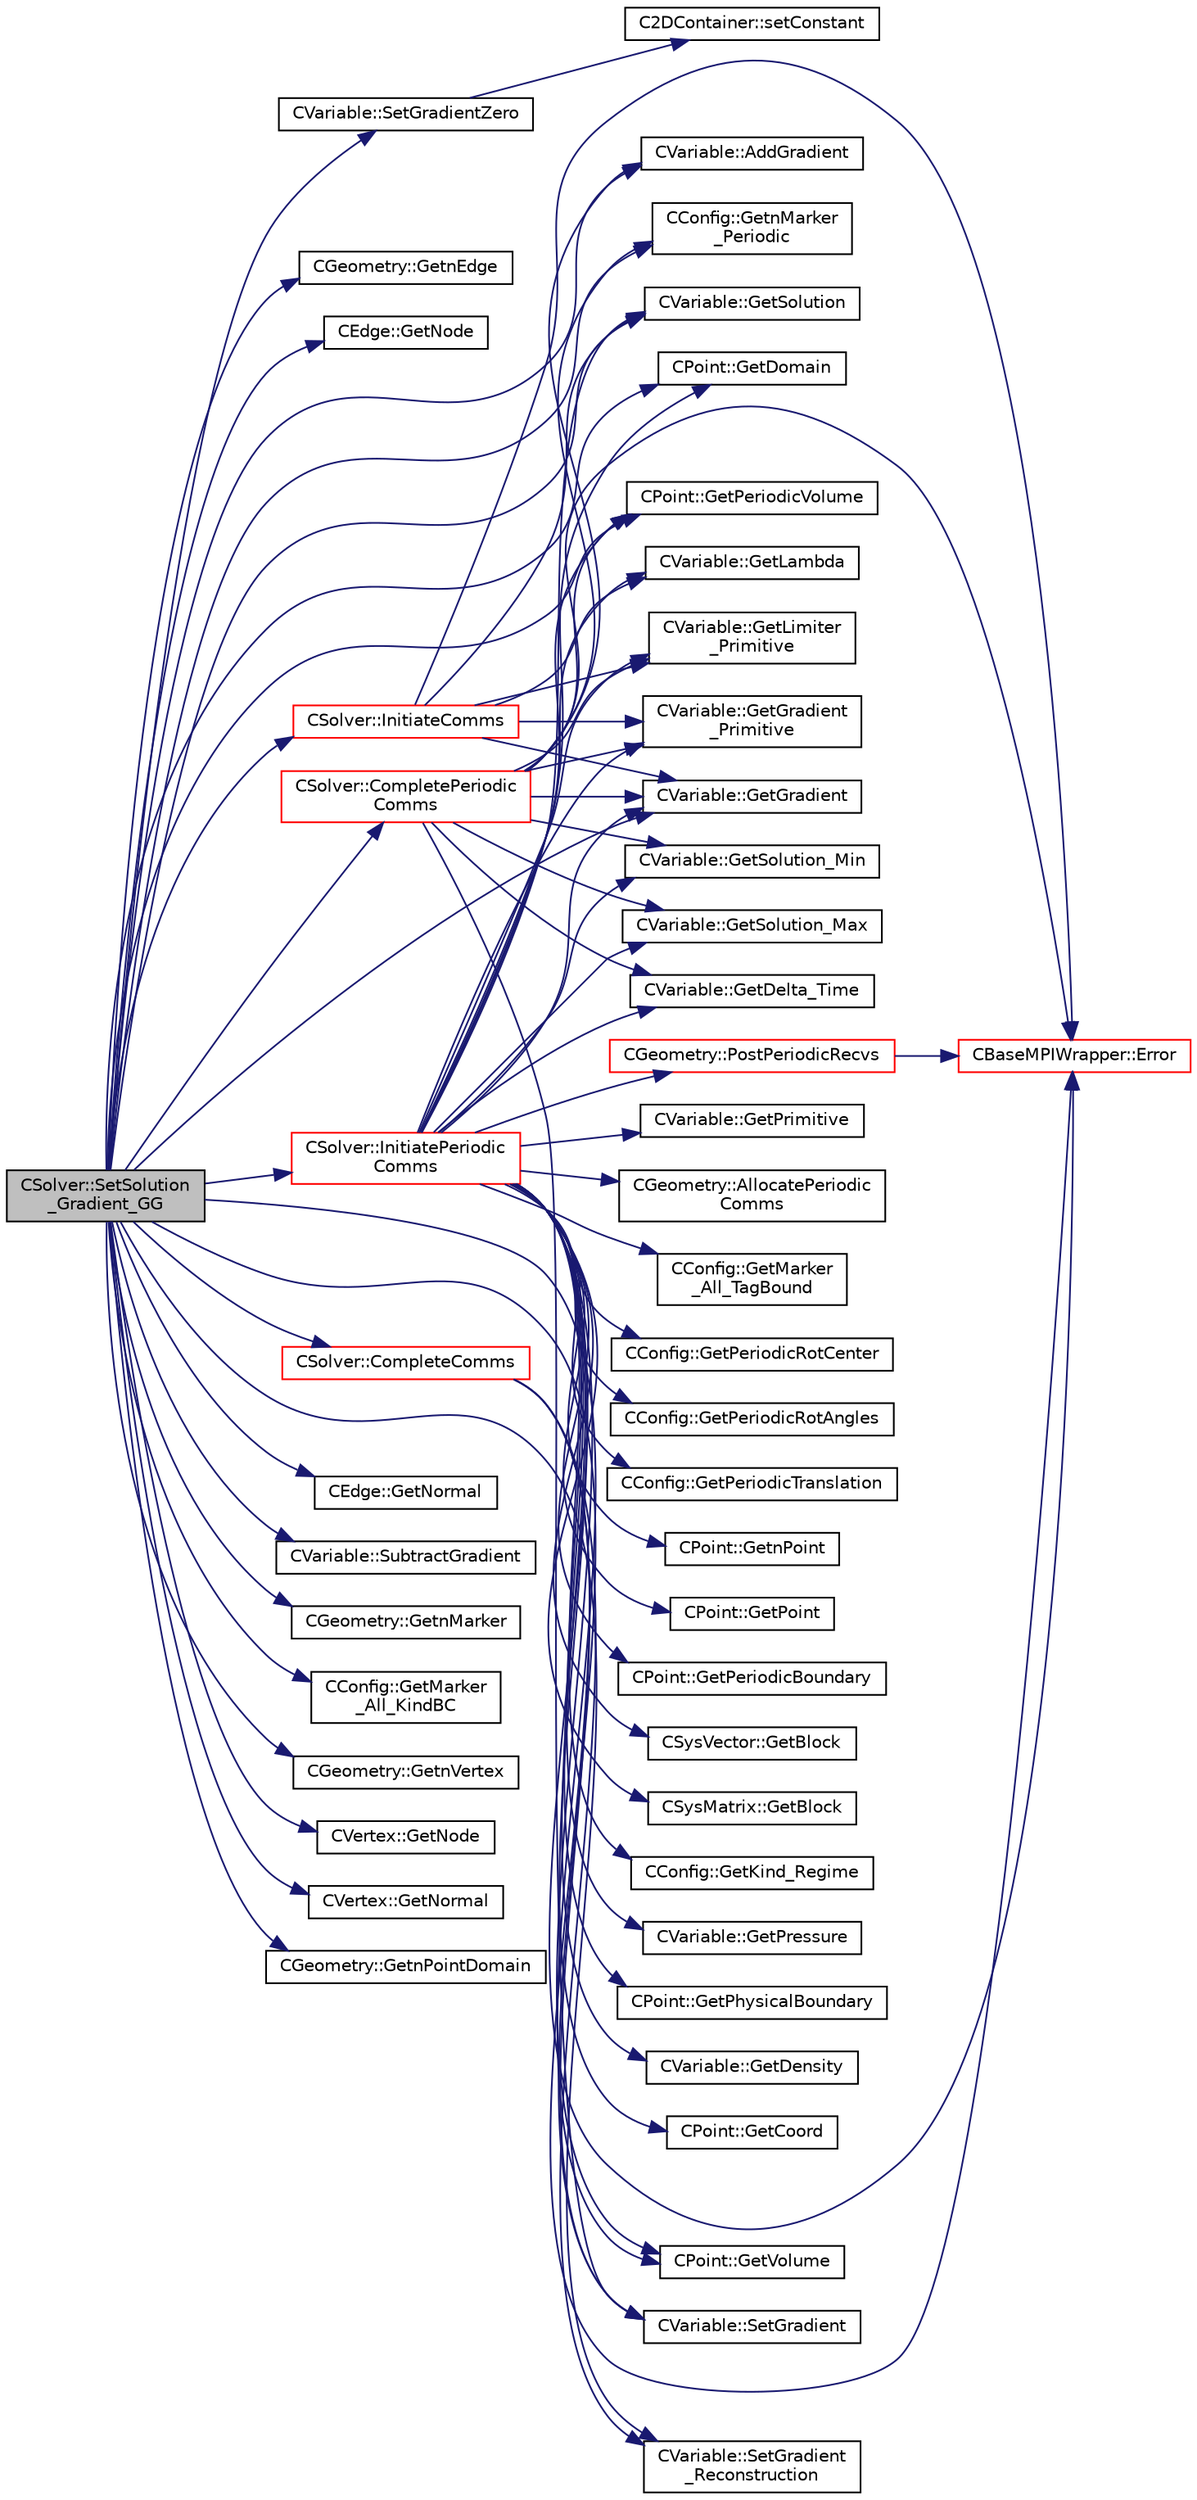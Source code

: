 digraph "CSolver::SetSolution_Gradient_GG"
{
  edge [fontname="Helvetica",fontsize="10",labelfontname="Helvetica",labelfontsize="10"];
  node [fontname="Helvetica",fontsize="10",shape=record];
  rankdir="LR";
  Node4872 [label="CSolver::SetSolution\l_Gradient_GG",height=0.2,width=0.4,color="black", fillcolor="grey75", style="filled", fontcolor="black"];
  Node4872 -> Node4873 [color="midnightblue",fontsize="10",style="solid",fontname="Helvetica"];
  Node4873 [label="CVariable::SetGradientZero",height=0.2,width=0.4,color="black", fillcolor="white", style="filled",URL="$class_c_variable.html#af7d94f7433dd53467991e11f3aeaeb96",tooltip="Set to zero the gradient of the solution. "];
  Node4873 -> Node4874 [color="midnightblue",fontsize="10",style="solid",fontname="Helvetica"];
  Node4874 [label="C2DContainer::setConstant",height=0.2,width=0.4,color="black", fillcolor="white", style="filled",URL="$class_c2_d_container.html#ab9f8a545ab85abdd3291f0f65b4f411b",tooltip="Set value of all entries to \"value\". "];
  Node4872 -> Node4875 [color="midnightblue",fontsize="10",style="solid",fontname="Helvetica"];
  Node4875 [label="CGeometry::GetnEdge",height=0.2,width=0.4,color="black", fillcolor="white", style="filled",URL="$class_c_geometry.html#a7d6e1e1d1e46da8f55ecbe1a9380530a",tooltip="Get number of edges. "];
  Node4872 -> Node4876 [color="midnightblue",fontsize="10",style="solid",fontname="Helvetica"];
  Node4876 [label="CEdge::GetNode",height=0.2,width=0.4,color="black", fillcolor="white", style="filled",URL="$class_c_edge.html#aee33b61d646e3fe59a4e23284ab1bf33",tooltip="Get the nodes of the edge. "];
  Node4872 -> Node4877 [color="midnightblue",fontsize="10",style="solid",fontname="Helvetica"];
  Node4877 [label="CVariable::GetSolution",height=0.2,width=0.4,color="black", fillcolor="white", style="filled",URL="$class_c_variable.html#a261483e39c23c1de7cb9aea7e917c121",tooltip="Get the solution. "];
  Node4872 -> Node4878 [color="midnightblue",fontsize="10",style="solid",fontname="Helvetica"];
  Node4878 [label="CEdge::GetNormal",height=0.2,width=0.4,color="black", fillcolor="white", style="filled",URL="$class_c_edge.html#ada210a6f0643f444e7e491fc4ed9e662",tooltip="Copy the the normal vector of a face. "];
  Node4872 -> Node4879 [color="midnightblue",fontsize="10",style="solid",fontname="Helvetica"];
  Node4879 [label="CPoint::GetDomain",height=0.2,width=0.4,color="black", fillcolor="white", style="filled",URL="$class_c_point.html#a1d7e22a60d4cfef356af1cba2bab3e55",tooltip="For parallel computation, its indicates if a point must be computed or not. "];
  Node4872 -> Node4880 [color="midnightblue",fontsize="10",style="solid",fontname="Helvetica"];
  Node4880 [label="CVariable::AddGradient",height=0.2,width=0.4,color="black", fillcolor="white", style="filled",URL="$class_c_variable.html#ab3f899ee0f7b110cdd17d84dc880552a",tooltip="Add value to the solution gradient. "];
  Node4872 -> Node4881 [color="midnightblue",fontsize="10",style="solid",fontname="Helvetica"];
  Node4881 [label="CVariable::SubtractGradient",height=0.2,width=0.4,color="black", fillcolor="white", style="filled",URL="$class_c_variable.html#a5a91f9f34e1f0fc9f4e65933e114ec22",tooltip="Subtract value to the solution gradient. "];
  Node4872 -> Node4882 [color="midnightblue",fontsize="10",style="solid",fontname="Helvetica"];
  Node4882 [label="CGeometry::GetnMarker",height=0.2,width=0.4,color="black", fillcolor="white", style="filled",URL="$class_c_geometry.html#a3c899d1370312702c189a8ee95a63ef7",tooltip="Get number of markers. "];
  Node4872 -> Node4883 [color="midnightblue",fontsize="10",style="solid",fontname="Helvetica"];
  Node4883 [label="CConfig::GetMarker\l_All_KindBC",height=0.2,width=0.4,color="black", fillcolor="white", style="filled",URL="$class_c_config.html#a57d43acc1457d2d27095ce006218862e",tooltip="Get the kind of boundary for each marker. "];
  Node4872 -> Node4884 [color="midnightblue",fontsize="10",style="solid",fontname="Helvetica"];
  Node4884 [label="CGeometry::GetnVertex",height=0.2,width=0.4,color="black", fillcolor="white", style="filled",URL="$class_c_geometry.html#a55427e474834af1941e13750b17975be",tooltip="Get number of vertices. "];
  Node4872 -> Node4885 [color="midnightblue",fontsize="10",style="solid",fontname="Helvetica"];
  Node4885 [label="CVertex::GetNode",height=0.2,width=0.4,color="black", fillcolor="white", style="filled",URL="$class_c_vertex.html#a95c513bf927464157ed96b6c79779a1f",tooltip="Get the node of the vertex. "];
  Node4872 -> Node4886 [color="midnightblue",fontsize="10",style="solid",fontname="Helvetica"];
  Node4886 [label="CVertex::GetNormal",height=0.2,width=0.4,color="black", fillcolor="white", style="filled",URL="$class_c_vertex.html#a0d289163c6f3384822fcb9ae86fc1c39",tooltip="Copy the the normal vector of a face. "];
  Node4872 -> Node4887 [color="midnightblue",fontsize="10",style="solid",fontname="Helvetica"];
  Node4887 [label="CConfig::GetnMarker\l_Periodic",height=0.2,width=0.4,color="black", fillcolor="white", style="filled",URL="$class_c_config.html#acb987cc89f9d201ece1b664c2a2a594d",tooltip="Get the total number of periodic markers. "];
  Node4872 -> Node4888 [color="midnightblue",fontsize="10",style="solid",fontname="Helvetica"];
  Node4888 [label="CSolver::InitiatePeriodic\lComms",height=0.2,width=0.4,color="red", fillcolor="white", style="filled",URL="$class_c_solver.html#aab8e1cac165d11ef85d9dd5588b3ea03",tooltip="Routine to load a solver quantity into the data structures for MPI periodic communication and to laun..."];
  Node4888 -> Node4889 [color="midnightblue",fontsize="10",style="solid",fontname="Helvetica"];
  Node4889 [label="CBaseMPIWrapper::Error",height=0.2,width=0.4,color="red", fillcolor="white", style="filled",URL="$class_c_base_m_p_i_wrapper.html#a04457c47629bda56704e6a8804833eeb"];
  Node4888 -> Node4891 [color="midnightblue",fontsize="10",style="solid",fontname="Helvetica"];
  Node4891 [label="CGeometry::AllocatePeriodic\lComms",height=0.2,width=0.4,color="black", fillcolor="white", style="filled",URL="$class_c_geometry.html#a3c81679606eb3deaf3bd0c4294a80eae",tooltip="Routine to allocate buffers for periodic communications. Also called to dynamically reallocate if not..."];
  Node4888 -> Node4892 [color="midnightblue",fontsize="10",style="solid",fontname="Helvetica"];
  Node4892 [label="CGeometry::PostPeriodicRecvs",height=0.2,width=0.4,color="red", fillcolor="white", style="filled",URL="$class_c_geometry.html#af70a67a8eee173285714b2eb5b819f46",tooltip="Routine to launch non-blocking recvs only for all periodic communication with neighboring partitions..."];
  Node4892 -> Node4889 [color="midnightblue",fontsize="10",style="solid",fontname="Helvetica"];
  Node4888 -> Node4894 [color="midnightblue",fontsize="10",style="solid",fontname="Helvetica"];
  Node4894 [label="CConfig::GetMarker\l_All_TagBound",height=0.2,width=0.4,color="black", fillcolor="white", style="filled",URL="$class_c_config.html#a967e969a3beb24bb6e57d7036af003be",tooltip="Get the index of the surface defined in the geometry file. "];
  Node4888 -> Node4895 [color="midnightblue",fontsize="10",style="solid",fontname="Helvetica"];
  Node4895 [label="CConfig::GetPeriodicRotCenter",height=0.2,width=0.4,color="black", fillcolor="white", style="filled",URL="$class_c_config.html#a69c3c48e964a0d99ed7c0e73c679167a",tooltip="Center of rotation for a rotational periodic boundary. "];
  Node4888 -> Node4896 [color="midnightblue",fontsize="10",style="solid",fontname="Helvetica"];
  Node4896 [label="CConfig::GetPeriodicRotAngles",height=0.2,width=0.4,color="black", fillcolor="white", style="filled",URL="$class_c_config.html#a8b427e418c23b7e25da647fb21024098",tooltip="Angles of rotation for a rotational periodic boundary. "];
  Node4888 -> Node4897 [color="midnightblue",fontsize="10",style="solid",fontname="Helvetica"];
  Node4897 [label="CConfig::GetPeriodicTranslation",height=0.2,width=0.4,color="black", fillcolor="white", style="filled",URL="$class_c_config.html#a5e243bf56db6d47df20d342167350f32",tooltip="Translation vector for a rotational periodic boundary. "];
  Node4888 -> Node4898 [color="midnightblue",fontsize="10",style="solid",fontname="Helvetica"];
  Node4898 [label="CPoint::GetVolume",height=0.2,width=0.4,color="black", fillcolor="white", style="filled",URL="$class_c_point.html#a3c526a15e767c7de9cf163800aa581e5",tooltip="Get area or volume of the control volume. "];
  Node4888 -> Node4899 [color="midnightblue",fontsize="10",style="solid",fontname="Helvetica"];
  Node4899 [label="CPoint::GetPeriodicVolume",height=0.2,width=0.4,color="black", fillcolor="white", style="filled",URL="$class_c_point.html#a2d3f78f1d6fc4783b1d8a0bd10100b38",tooltip="Get the missing component of area or volume for a control volume on a periodic marker. "];
  Node4888 -> Node4900 [color="midnightblue",fontsize="10",style="solid",fontname="Helvetica"];
  Node4900 [label="CPoint::GetnPoint",height=0.2,width=0.4,color="black", fillcolor="white", style="filled",URL="$class_c_point.html#adbb78f3c01711ed0349897f845e3f2d8",tooltip="Get the number of points that compose the control volume. "];
  Node4888 -> Node4901 [color="midnightblue",fontsize="10",style="solid",fontname="Helvetica"];
  Node4901 [label="CPoint::GetPoint",height=0.2,width=0.4,color="black", fillcolor="white", style="filled",URL="$class_c_point.html#aab08fdab4e59c01d822afca5335a86af",tooltip="Get all the points that compose the control volume. "];
  Node4888 -> Node4902 [color="midnightblue",fontsize="10",style="solid",fontname="Helvetica"];
  Node4902 [label="CPoint::GetPeriodicBoundary",height=0.2,width=0.4,color="black", fillcolor="white", style="filled",URL="$class_c_point.html#ac242cdddc7cef6211b26e7c3098895d2",tooltip="Provides information about if a point belongs to a periodic boundary (without MPI). "];
  Node4888 -> Node4903 [color="midnightblue",fontsize="10",style="solid",fontname="Helvetica"];
  Node4903 [label="CSysVector::GetBlock",height=0.2,width=0.4,color="black", fillcolor="white", style="filled",URL="$class_c_sys_vector.html#a0f53b910eb47537bbedcade1fa4b7e5e",tooltip="Get the value of the residual. "];
  Node4888 -> Node4904 [color="midnightblue",fontsize="10",style="solid",fontname="Helvetica"];
  Node4904 [label="CVariable::GetDelta_Time",height=0.2,width=0.4,color="black", fillcolor="white", style="filled",URL="$class_c_variable.html#aef3ea2cd0a87d55835bb2bd332678489",tooltip="Get the value of the time step. "];
  Node4888 -> Node4905 [color="midnightblue",fontsize="10",style="solid",fontname="Helvetica"];
  Node4905 [label="CSysMatrix::GetBlock",height=0.2,width=0.4,color="black", fillcolor="white", style="filled",URL="$class_c_sys_matrix.html#a9ec390e1dd36f2e71ecbac8f73805d57",tooltip="Get a pointer to the start of block \"ij\". "];
  Node4888 -> Node4877 [color="midnightblue",fontsize="10",style="solid",fontname="Helvetica"];
  Node4888 -> Node4906 [color="midnightblue",fontsize="10",style="solid",fontname="Helvetica"];
  Node4906 [label="CConfig::GetKind_Regime",height=0.2,width=0.4,color="black", fillcolor="white", style="filled",URL="$class_c_config.html#a66ca7e620390a81cd49cd0a00716128e",tooltip="Governing equations of the flow (it can be different from the run time equation). ..."];
  Node4888 -> Node4907 [color="midnightblue",fontsize="10",style="solid",fontname="Helvetica"];
  Node4907 [label="CVariable::GetPressure",height=0.2,width=0.4,color="black", fillcolor="white", style="filled",URL="$class_c_variable.html#ad08820234eeedeb13105e603af2c67ad",tooltip="A virtual member. "];
  Node4888 -> Node4908 [color="midnightblue",fontsize="10",style="solid",fontname="Helvetica"];
  Node4908 [label="CPoint::GetPhysicalBoundary",height=0.2,width=0.4,color="black", fillcolor="white", style="filled",URL="$class_c_point.html#a4eb5465beab412d0783a22515db2174d",tooltip="Provides information about if a point belong to the physical boundaries (without MPI). "];
  Node4888 -> Node4879 [color="midnightblue",fontsize="10",style="solid",fontname="Helvetica"];
  Node4888 -> Node4909 [color="midnightblue",fontsize="10",style="solid",fontname="Helvetica"];
  Node4909 [label="CVariable::GetLambda",height=0.2,width=0.4,color="black", fillcolor="white", style="filled",URL="$class_c_variable.html#af0b6afbd2666eab791d902f50fc3e869",tooltip="Get the value of the spectral radius. "];
  Node4888 -> Node4910 [color="midnightblue",fontsize="10",style="solid",fontname="Helvetica"];
  Node4910 [label="CVariable::GetDensity",height=0.2,width=0.4,color="black", fillcolor="white", style="filled",URL="$class_c_variable.html#a4892ca545884011b7903a8e35c43b43f",tooltip="A virtual member. "];
  Node4888 -> Node4911 [color="midnightblue",fontsize="10",style="solid",fontname="Helvetica"];
  Node4911 [label="CVariable::GetGradient",height=0.2,width=0.4,color="black", fillcolor="white", style="filled",URL="$class_c_variable.html#a7b58da4a928d622e7c2d4b4db047769d",tooltip="Get the value of the solution gradient. "];
  Node4888 -> Node4912 [color="midnightblue",fontsize="10",style="solid",fontname="Helvetica"];
  Node4912 [label="CVariable::GetGradient\l_Primitive",height=0.2,width=0.4,color="black", fillcolor="white", style="filled",URL="$class_c_variable.html#a8b7f4e020a837b1fe639e8d875f964d5",tooltip="A virtual member. "];
  Node4888 -> Node4913 [color="midnightblue",fontsize="10",style="solid",fontname="Helvetica"];
  Node4913 [label="CPoint::GetCoord",height=0.2,width=0.4,color="black", fillcolor="white", style="filled",URL="$class_c_point.html#a95fe081d22e96e190cb3edcbf0d6525f",tooltip="Get the coordinates dor the control volume. "];
  Node4888 -> Node4914 [color="midnightblue",fontsize="10",style="solid",fontname="Helvetica"];
  Node4914 [label="CVariable::GetPrimitive",height=0.2,width=0.4,color="black", fillcolor="white", style="filled",URL="$class_c_variable.html#abe38982ec51efc8391ef27fc434f37ad",tooltip="A virtual member. "];
  Node4888 -> Node4915 [color="midnightblue",fontsize="10",style="solid",fontname="Helvetica"];
  Node4915 [label="CVariable::GetSolution_Min",height=0.2,width=0.4,color="black", fillcolor="white", style="filled",URL="$class_c_variable.html#adecad935b4b50fe524794f3bbfa7f98a",tooltip="Set the value of the preconditioner Beta. "];
  Node4888 -> Node4916 [color="midnightblue",fontsize="10",style="solid",fontname="Helvetica"];
  Node4916 [label="CVariable::GetSolution_Max",height=0.2,width=0.4,color="black", fillcolor="white", style="filled",URL="$class_c_variable.html#a235abab71725225217916a7c7720fc04",tooltip="Get the value of the min solution. "];
  Node4888 -> Node4917 [color="midnightblue",fontsize="10",style="solid",fontname="Helvetica"];
  Node4917 [label="CVariable::GetLimiter\l_Primitive",height=0.2,width=0.4,color="black", fillcolor="white", style="filled",URL="$class_c_variable.html#a16ceb9b6d42113b37bb6f19652b22ed4",tooltip="A virtual member. "];
  Node4872 -> Node4921 [color="midnightblue",fontsize="10",style="solid",fontname="Helvetica"];
  Node4921 [label="CSolver::CompletePeriodic\lComms",height=0.2,width=0.4,color="red", fillcolor="white", style="filled",URL="$class_c_solver.html#a7e77df2076057995213de49d4ca2e7c7",tooltip="Routine to complete the set of non-blocking periodic communications launched by InitiatePeriodicComms..."];
  Node4921 -> Node4887 [color="midnightblue",fontsize="10",style="solid",fontname="Helvetica"];
  Node4921 -> Node4899 [color="midnightblue",fontsize="10",style="solid",fontname="Helvetica"];
  Node4921 -> Node4904 [color="midnightblue",fontsize="10",style="solid",fontname="Helvetica"];
  Node4921 -> Node4935 [color="midnightblue",fontsize="10",style="solid",fontname="Helvetica"];
  Node4935 [label="CVariable::SetGradient",height=0.2,width=0.4,color="black", fillcolor="white", style="filled",URL="$class_c_variable.html#ac8c7b0cf3048fa7610597fe9660bc325",tooltip="Set the gradient of the solution. "];
  Node4921 -> Node4911 [color="midnightblue",fontsize="10",style="solid",fontname="Helvetica"];
  Node4921 -> Node4912 [color="midnightblue",fontsize="10",style="solid",fontname="Helvetica"];
  Node4921 -> Node4880 [color="midnightblue",fontsize="10",style="solid",fontname="Helvetica"];
  Node4921 -> Node4915 [color="midnightblue",fontsize="10",style="solid",fontname="Helvetica"];
  Node4921 -> Node4916 [color="midnightblue",fontsize="10",style="solid",fontname="Helvetica"];
  Node4921 -> Node4917 [color="midnightblue",fontsize="10",style="solid",fontname="Helvetica"];
  Node4921 -> Node4889 [color="midnightblue",fontsize="10",style="solid",fontname="Helvetica"];
  Node4872 -> Node4943 [color="midnightblue",fontsize="10",style="solid",fontname="Helvetica"];
  Node4943 [label="CGeometry::GetnPointDomain",height=0.2,width=0.4,color="black", fillcolor="white", style="filled",URL="$class_c_geometry.html#a4fc7de3bff7b6f8c35717016d6f8fcb2",tooltip="Get number of real points (that belong to the domain). "];
  Node4872 -> Node4898 [color="midnightblue",fontsize="10",style="solid",fontname="Helvetica"];
  Node4872 -> Node4899 [color="midnightblue",fontsize="10",style="solid",fontname="Helvetica"];
  Node4872 -> Node4911 [color="midnightblue",fontsize="10",style="solid",fontname="Helvetica"];
  Node4872 -> Node4944 [color="midnightblue",fontsize="10",style="solid",fontname="Helvetica"];
  Node4944 [label="CVariable::SetGradient\l_Reconstruction",height=0.2,width=0.4,color="black", fillcolor="white", style="filled",URL="$class_c_variable.html#a028a17ae05aea6ae047a4a24cf595e5c",tooltip="Set the value of the primitive gradient for MUSCL reconstruction. "];
  Node4872 -> Node4935 [color="midnightblue",fontsize="10",style="solid",fontname="Helvetica"];
  Node4872 -> Node4945 [color="midnightblue",fontsize="10",style="solid",fontname="Helvetica"];
  Node4945 [label="CSolver::InitiateComms",height=0.2,width=0.4,color="red", fillcolor="white", style="filled",URL="$class_c_solver.html#a68ef94bc50683bd1f1d750b4a8cb7351",tooltip="Routine to load a solver quantity into the data structures for MPI point-to-point communication and t..."];
  Node4945 -> Node4889 [color="midnightblue",fontsize="10",style="solid",fontname="Helvetica"];
  Node4945 -> Node4877 [color="midnightblue",fontsize="10",style="solid",fontname="Helvetica"];
  Node4945 -> Node4909 [color="midnightblue",fontsize="10",style="solid",fontname="Helvetica"];
  Node4945 -> Node4911 [color="midnightblue",fontsize="10",style="solid",fontname="Helvetica"];
  Node4945 -> Node4912 [color="midnightblue",fontsize="10",style="solid",fontname="Helvetica"];
  Node4945 -> Node4917 [color="midnightblue",fontsize="10",style="solid",fontname="Helvetica"];
  Node4872 -> Node4965 [color="midnightblue",fontsize="10",style="solid",fontname="Helvetica"];
  Node4965 [label="CSolver::CompleteComms",height=0.2,width=0.4,color="red", fillcolor="white", style="filled",URL="$class_c_solver.html#a8d3046ad54e177f0705a2bff99c1cf16",tooltip="Routine to complete the set of non-blocking communications launched by InitiateComms() and unpacking ..."];
  Node4965 -> Node4935 [color="midnightblue",fontsize="10",style="solid",fontname="Helvetica"];
  Node4965 -> Node4944 [color="midnightblue",fontsize="10",style="solid",fontname="Helvetica"];
  Node4965 -> Node4889 [color="midnightblue",fontsize="10",style="solid",fontname="Helvetica"];
}
